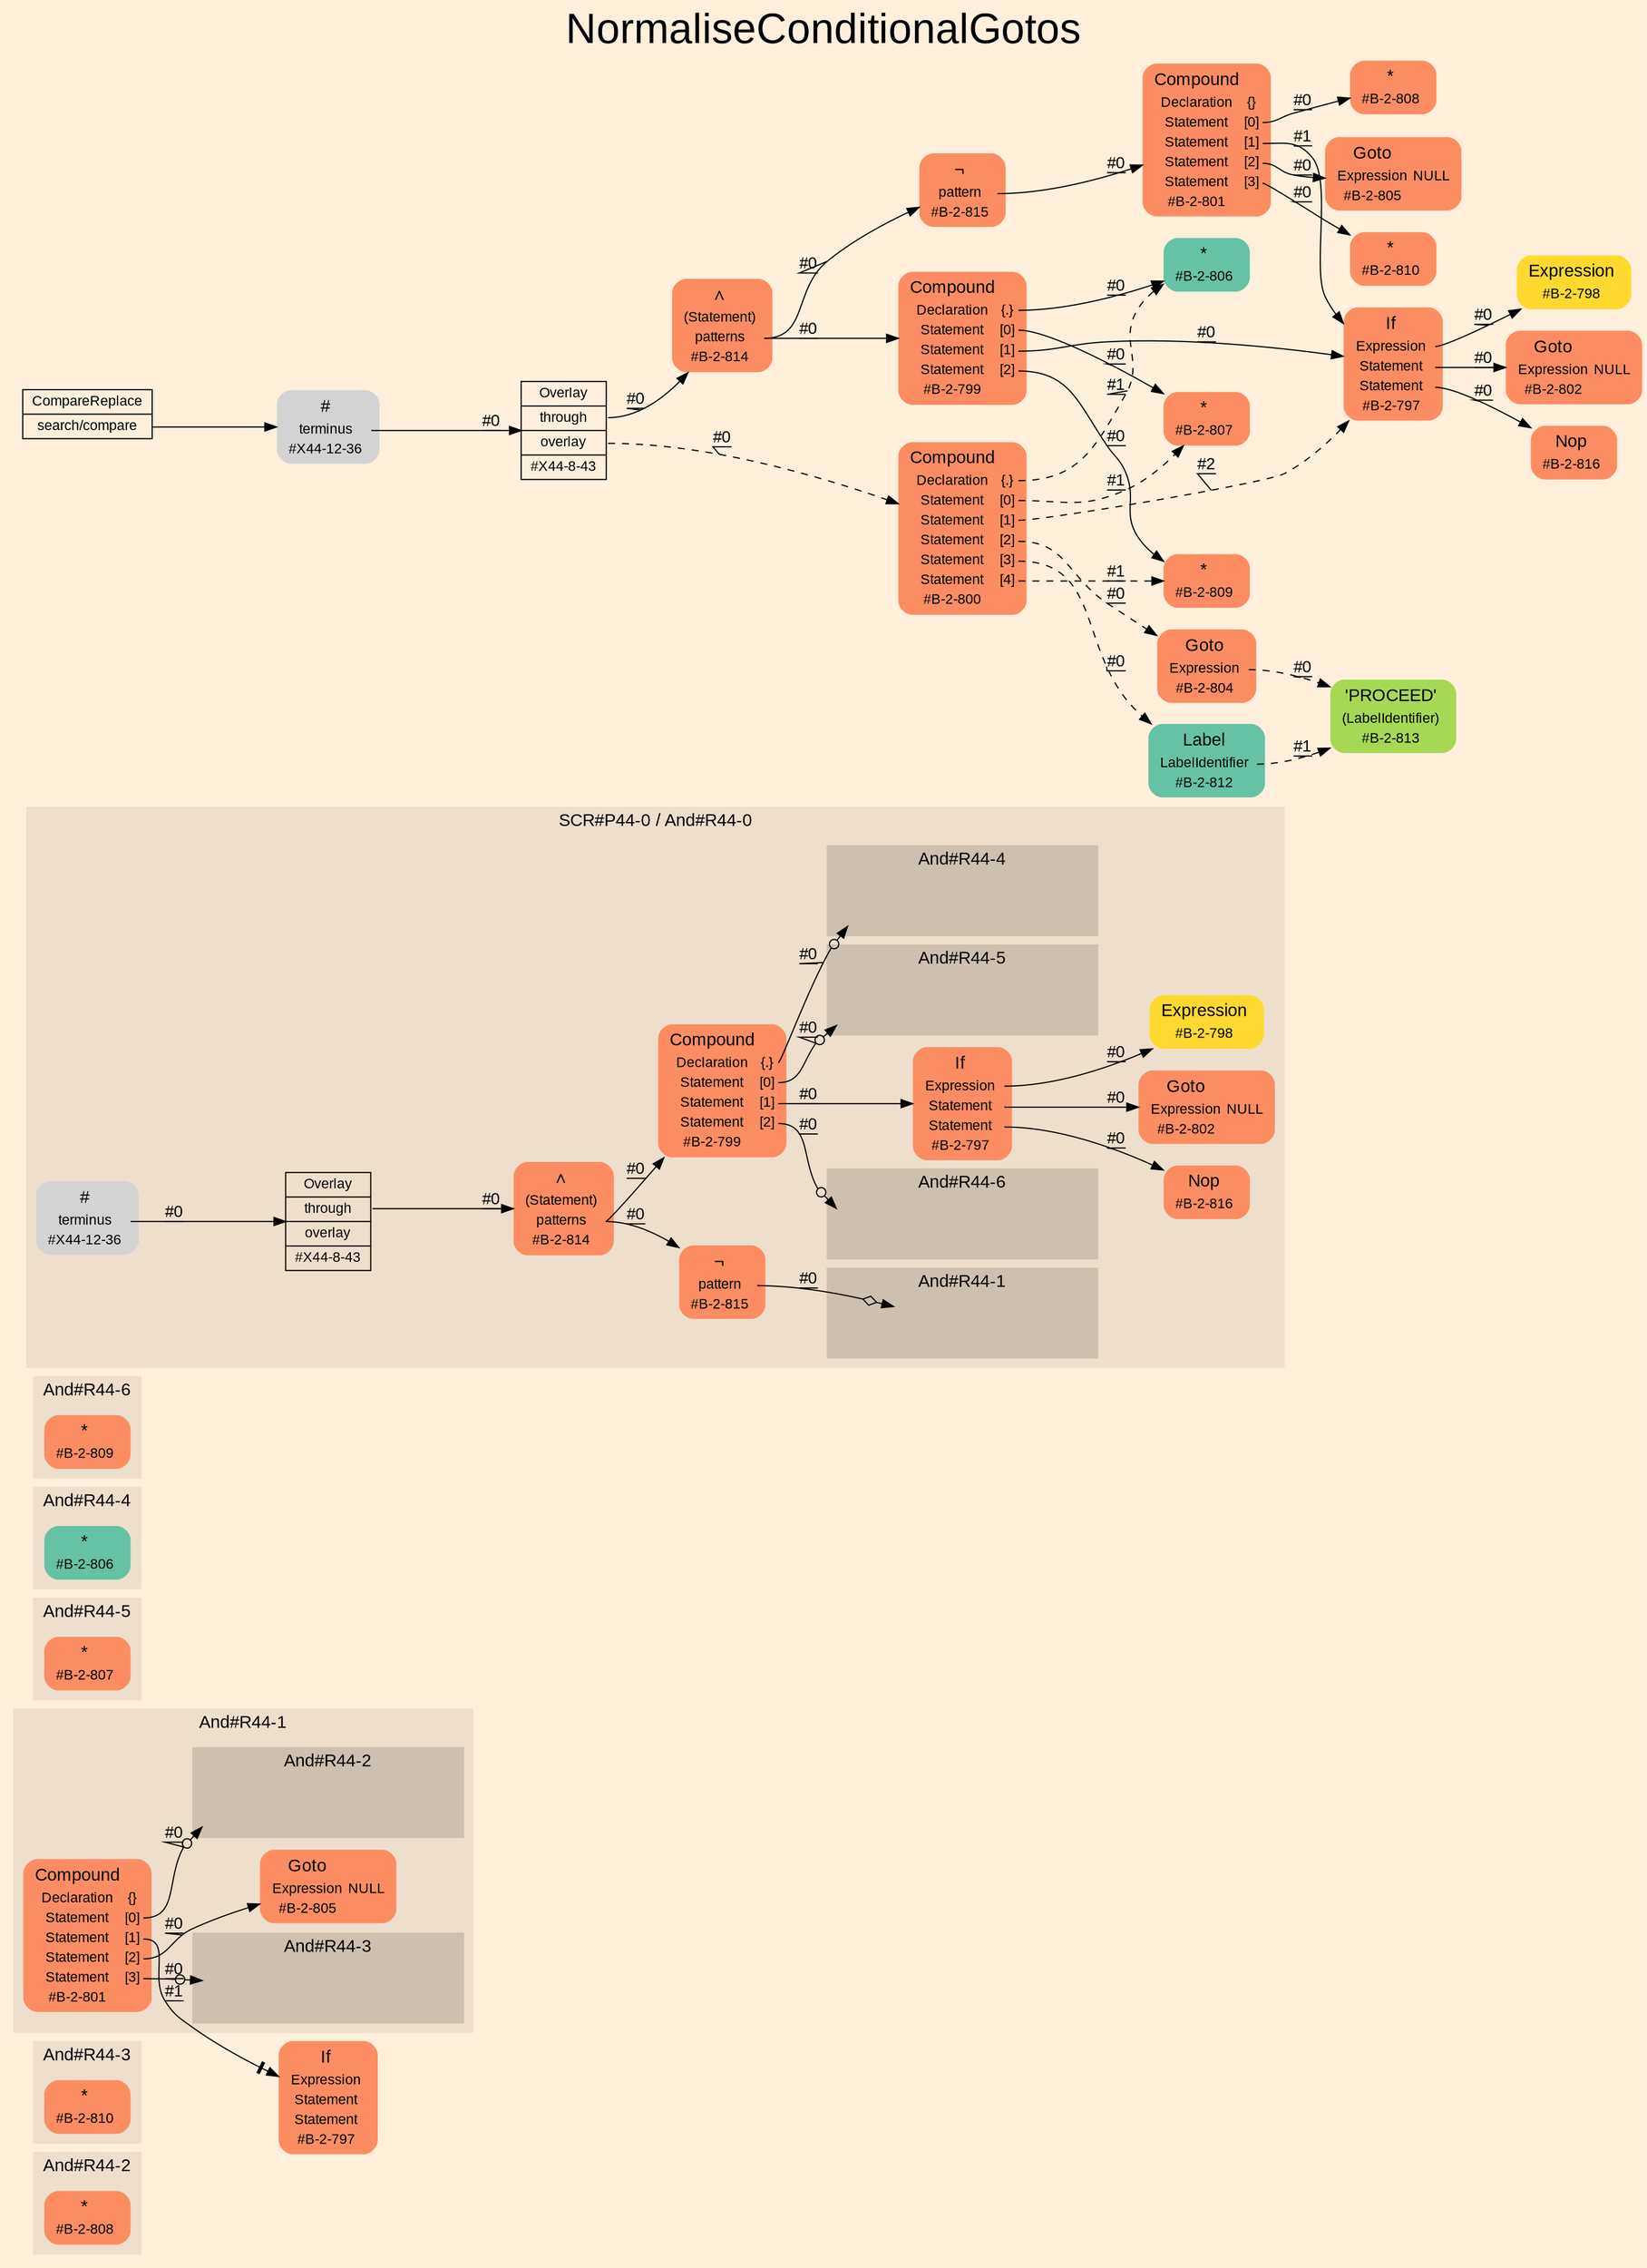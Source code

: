 digraph "NormaliseConditionalGotos" {
label = "NormaliseConditionalGotos"
labelloc = t
fontsize = "36"
graph [
    rankdir = "LR"
    ranksep = 0.3
    bgcolor = antiquewhite1
    color = black
    fontcolor = black
    fontname = "Arial"
];
node [
    fontname = "Arial"
];
edge [
    fontname = "Arial"
];

// -------------------- figure And#R44-2 --------------------
// -------- region And#R44-2 ----------
subgraph "clusterAnd#R44-2" {
    label = "And#R44-2"
    style = "filled"
    color = antiquewhite2
    fontsize = "15"
    "And#R44-2/#B-2-808" [
        // -------- block And#R44-2/#B-2-808 ----------
        shape = "plaintext"
        fillcolor = "/set28/2"
        label = <<TABLE BORDER="0" CELLBORDER="0" CELLSPACING="0">
         <TR><TD><FONT POINT-SIZE="15.0">*</FONT></TD><TD></TD></TR>
         <TR><TD>#B-2-808</TD><TD PORT="port0"></TD></TR>
        </TABLE>>
        style = "rounded,filled"
        fontsize = "12"
    ];
    
}


// -------------------- figure And#R44-3 --------------------
// -------- region And#R44-3 ----------
subgraph "clusterAnd#R44-3" {
    label = "And#R44-3"
    style = "filled"
    color = antiquewhite2
    fontsize = "15"
    "And#R44-3/#B-2-810" [
        // -------- block And#R44-3/#B-2-810 ----------
        shape = "plaintext"
        fillcolor = "/set28/2"
        label = <<TABLE BORDER="0" CELLBORDER="0" CELLSPACING="0">
         <TR><TD><FONT POINT-SIZE="15.0">*</FONT></TD><TD></TD></TR>
         <TR><TD>#B-2-810</TD><TD PORT="port0"></TD></TR>
        </TABLE>>
        style = "rounded,filled"
        fontsize = "12"
    ];
    
}


// -------------------- figure And#R44-1 --------------------
// -------- region And#R44-1 ----------
subgraph "clusterAnd#R44-1" {
    label = "And#R44-1"
    style = "filled"
    color = antiquewhite2
    fontsize = "15"
    "And#R44-1/#B-2-805" [
        // -------- block And#R44-1/#B-2-805 ----------
        shape = "plaintext"
        fillcolor = "/set28/2"
        label = <<TABLE BORDER="0" CELLBORDER="0" CELLSPACING="0">
         <TR><TD><FONT POINT-SIZE="15.0">Goto</FONT></TD><TD></TD></TR>
         <TR><TD>Expression</TD><TD PORT="port0">NULL</TD></TR>
         <TR><TD>#B-2-805</TD><TD PORT="port1"></TD></TR>
        </TABLE>>
        style = "rounded,filled"
        fontsize = "12"
    ];
    
    "And#R44-1/#B-2-801" [
        // -------- block And#R44-1/#B-2-801 ----------
        shape = "plaintext"
        fillcolor = "/set28/2"
        label = <<TABLE BORDER="0" CELLBORDER="0" CELLSPACING="0">
         <TR><TD><FONT POINT-SIZE="15.0">Compound</FONT></TD><TD></TD></TR>
         <TR><TD>Declaration</TD><TD PORT="port0">{}</TD></TR>
         <TR><TD>Statement</TD><TD PORT="port1">[0]</TD></TR>
         <TR><TD>Statement</TD><TD PORT="port2">[1]</TD></TR>
         <TR><TD>Statement</TD><TD PORT="port3">[2]</TD></TR>
         <TR><TD>Statement</TD><TD PORT="port4">[3]</TD></TR>
         <TR><TD>#B-2-801</TD><TD PORT="port5"></TD></TR>
        </TABLE>>
        style = "rounded,filled"
        fontsize = "12"
    ];
    
    // -------- region And#R44-1/And#R44-2 ----------
    subgraph "clusterAnd#R44-1/And#R44-2" {
        label = "And#R44-2"
        style = "filled"
        color = antiquewhite3
        fontsize = "15"
        "And#R44-1/And#R44-2/#B-2-808" [
            // -------- block And#R44-1/And#R44-2/#B-2-808 ----------
            shape = none
            fillcolor = "/set28/2"
            style = "invisible"
        ];
        
    }
    
    // -------- region And#R44-1/And#R44-3 ----------
    subgraph "clusterAnd#R44-1/And#R44-3" {
        label = "And#R44-3"
        style = "filled"
        color = antiquewhite3
        fontsize = "15"
        "And#R44-1/And#R44-3/#B-2-810" [
            // -------- block And#R44-1/And#R44-3/#B-2-810 ----------
            shape = none
            fillcolor = "/set28/2"
            style = "invisible"
        ];
        
    }
    
}

"And#R44-1/#B-2-797" [
    // -------- block And#R44-1/#B-2-797 ----------
    shape = "plaintext"
    fillcolor = "/set28/2"
    label = <<TABLE BORDER="0" CELLBORDER="0" CELLSPACING="0">
     <TR><TD><FONT POINT-SIZE="15.0">If</FONT></TD><TD></TD></TR>
     <TR><TD>Expression</TD><TD PORT="port0"></TD></TR>
     <TR><TD>Statement</TD><TD PORT="port1"></TD></TR>
     <TR><TD>Statement</TD><TD PORT="port2"></TD></TR>
     <TR><TD>#B-2-797</TD><TD PORT="port3"></TD></TR>
    </TABLE>>
    style = "rounded,filled"
    fontsize = "12"
];

"And#R44-1/#B-2-801":port1 -> "And#R44-1/And#R44-2/#B-2-808" [
    arrowhead="normalnoneodot"
    label = "#0"
    decorate = true
    color = black
    fontcolor = black
];

"And#R44-1/#B-2-801":port2 -> "And#R44-1/#B-2-797" [
    arrowhead="normalnonetee"
    label = "#1"
    decorate = true
    color = black
    fontcolor = black
];

"And#R44-1/#B-2-801":port3 -> "And#R44-1/#B-2-805" [
    label = "#0"
    decorate = true
    color = black
    fontcolor = black
];

"And#R44-1/#B-2-801":port4 -> "And#R44-1/And#R44-3/#B-2-810" [
    arrowhead="normalnoneodot"
    label = "#0"
    decorate = true
    color = black
    fontcolor = black
];


// -------------------- figure And#R44-5 --------------------
// -------- region And#R44-5 ----------
subgraph "clusterAnd#R44-5" {
    label = "And#R44-5"
    style = "filled"
    color = antiquewhite2
    fontsize = "15"
    "And#R44-5/#B-2-807" [
        // -------- block And#R44-5/#B-2-807 ----------
        shape = "plaintext"
        fillcolor = "/set28/2"
        label = <<TABLE BORDER="0" CELLBORDER="0" CELLSPACING="0">
         <TR><TD><FONT POINT-SIZE="15.0">*</FONT></TD><TD></TD></TR>
         <TR><TD>#B-2-807</TD><TD PORT="port0"></TD></TR>
        </TABLE>>
        style = "rounded,filled"
        fontsize = "12"
    ];
    
}


// -------------------- figure And#R44-4 --------------------
// -------- region And#R44-4 ----------
subgraph "clusterAnd#R44-4" {
    label = "And#R44-4"
    style = "filled"
    color = antiquewhite2
    fontsize = "15"
    "And#R44-4/#B-2-806" [
        // -------- block And#R44-4/#B-2-806 ----------
        shape = "plaintext"
        fillcolor = "/set28/1"
        label = <<TABLE BORDER="0" CELLBORDER="0" CELLSPACING="0">
         <TR><TD><FONT POINT-SIZE="15.0">*</FONT></TD><TD></TD></TR>
         <TR><TD>#B-2-806</TD><TD PORT="port0"></TD></TR>
        </TABLE>>
        style = "rounded,filled"
        fontsize = "12"
    ];
    
}


// -------------------- figure And#R44-6 --------------------
// -------- region And#R44-6 ----------
subgraph "clusterAnd#R44-6" {
    label = "And#R44-6"
    style = "filled"
    color = antiquewhite2
    fontsize = "15"
    "And#R44-6/#B-2-809" [
        // -------- block And#R44-6/#B-2-809 ----------
        shape = "plaintext"
        fillcolor = "/set28/2"
        label = <<TABLE BORDER="0" CELLBORDER="0" CELLSPACING="0">
         <TR><TD><FONT POINT-SIZE="15.0">*</FONT></TD><TD></TD></TR>
         <TR><TD>#B-2-809</TD><TD PORT="port0"></TD></TR>
        </TABLE>>
        style = "rounded,filled"
        fontsize = "12"
    ];
    
}


// -------------------- figure And#R44-0 --------------------
// -------- region And#R44-0 ----------
subgraph "clusterAnd#R44-0" {
    label = "SCR#P44-0 / And#R44-0"
    style = "filled"
    color = antiquewhite2
    fontsize = "15"
    "And#R44-0/#X44-8-43" [
        // -------- block And#R44-0/#X44-8-43 ----------
        shape = "record"
        fillcolor = antiquewhite2
        label = "<fixed> Overlay | <port0> through | <port1> overlay | <port2> #X44-8-43"
        style = "filled"
        fontsize = "12"
        color = black
        fontcolor = black
    ];
    
    "And#R44-0/#B-2-802" [
        // -------- block And#R44-0/#B-2-802 ----------
        shape = "plaintext"
        fillcolor = "/set28/2"
        label = <<TABLE BORDER="0" CELLBORDER="0" CELLSPACING="0">
         <TR><TD><FONT POINT-SIZE="15.0">Goto</FONT></TD><TD></TD></TR>
         <TR><TD>Expression</TD><TD PORT="port0">NULL</TD></TR>
         <TR><TD>#B-2-802</TD><TD PORT="port1"></TD></TR>
        </TABLE>>
        style = "rounded,filled"
        fontsize = "12"
    ];
    
    "And#R44-0/#B-2-815" [
        // -------- block And#R44-0/#B-2-815 ----------
        shape = "plaintext"
        fillcolor = "/set28/2"
        label = <<TABLE BORDER="0" CELLBORDER="0" CELLSPACING="0">
         <TR><TD><FONT POINT-SIZE="15.0">¬</FONT></TD><TD></TD></TR>
         <TR><TD>pattern</TD><TD PORT="port0"></TD></TR>
         <TR><TD>#B-2-815</TD><TD PORT="port1"></TD></TR>
        </TABLE>>
        style = "rounded,filled"
        fontsize = "12"
    ];
    
    "And#R44-0/#B-2-797" [
        // -------- block And#R44-0/#B-2-797 ----------
        shape = "plaintext"
        fillcolor = "/set28/2"
        label = <<TABLE BORDER="0" CELLBORDER="0" CELLSPACING="0">
         <TR><TD><FONT POINT-SIZE="15.0">If</FONT></TD><TD></TD></TR>
         <TR><TD>Expression</TD><TD PORT="port0"></TD></TR>
         <TR><TD>Statement</TD><TD PORT="port1"></TD></TR>
         <TR><TD>Statement</TD><TD PORT="port2"></TD></TR>
         <TR><TD>#B-2-797</TD><TD PORT="port3"></TD></TR>
        </TABLE>>
        style = "rounded,filled"
        fontsize = "12"
    ];
    
    "And#R44-0/#B-2-798" [
        // -------- block And#R44-0/#B-2-798 ----------
        shape = "plaintext"
        fillcolor = "/set28/6"
        label = <<TABLE BORDER="0" CELLBORDER="0" CELLSPACING="0">
         <TR><TD><FONT POINT-SIZE="15.0">Expression</FONT></TD><TD></TD></TR>
         <TR><TD>#B-2-798</TD><TD PORT="port0"></TD></TR>
        </TABLE>>
        style = "rounded,filled"
        fontsize = "12"
    ];
    
    "And#R44-0/#B-2-799" [
        // -------- block And#R44-0/#B-2-799 ----------
        shape = "plaintext"
        fillcolor = "/set28/2"
        label = <<TABLE BORDER="0" CELLBORDER="0" CELLSPACING="0">
         <TR><TD><FONT POINT-SIZE="15.0">Compound</FONT></TD><TD></TD></TR>
         <TR><TD>Declaration</TD><TD PORT="port0">{.}</TD></TR>
         <TR><TD>Statement</TD><TD PORT="port1">[0]</TD></TR>
         <TR><TD>Statement</TD><TD PORT="port2">[1]</TD></TR>
         <TR><TD>Statement</TD><TD PORT="port3">[2]</TD></TR>
         <TR><TD>#B-2-799</TD><TD PORT="port4"></TD></TR>
        </TABLE>>
        style = "rounded,filled"
        fontsize = "12"
    ];
    
    "And#R44-0/#X44-12-36" [
        // -------- block And#R44-0/#X44-12-36 ----------
        shape = "plaintext"
        label = <<TABLE BORDER="0" CELLBORDER="0" CELLSPACING="0">
         <TR><TD><FONT POINT-SIZE="15.0">#</FONT></TD><TD></TD></TR>
         <TR><TD>terminus</TD><TD PORT="port0"></TD></TR>
         <TR><TD>#X44-12-36</TD><TD PORT="port1"></TD></TR>
        </TABLE>>
        style = "rounded,filled"
        fontsize = "12"
    ];
    
    "And#R44-0/#B-2-814" [
        // -------- block And#R44-0/#B-2-814 ----------
        shape = "plaintext"
        fillcolor = "/set28/2"
        label = <<TABLE BORDER="0" CELLBORDER="0" CELLSPACING="0">
         <TR><TD><FONT POINT-SIZE="15.0">∧</FONT></TD><TD></TD></TR>
         <TR><TD>(Statement)</TD><TD PORT="port0"></TD></TR>
         <TR><TD>patterns</TD><TD PORT="port1"></TD></TR>
         <TR><TD>#B-2-814</TD><TD PORT="port2"></TD></TR>
        </TABLE>>
        style = "rounded,filled"
        fontsize = "12"
    ];
    
    "And#R44-0/#B-2-816" [
        // -------- block And#R44-0/#B-2-816 ----------
        shape = "plaintext"
        fillcolor = "/set28/2"
        label = <<TABLE BORDER="0" CELLBORDER="0" CELLSPACING="0">
         <TR><TD><FONT POINT-SIZE="15.0">Nop</FONT></TD><TD></TD></TR>
         <TR><TD>#B-2-816</TD><TD PORT="port0"></TD></TR>
        </TABLE>>
        style = "rounded,filled"
        fontsize = "12"
    ];
    
    // -------- region And#R44-0/And#R44-1 ----------
    subgraph "clusterAnd#R44-0/And#R44-1" {
        label = "And#R44-1"
        style = "filled"
        color = antiquewhite3
        fontsize = "15"
        "And#R44-0/And#R44-1/#B-2-801" [
            // -------- block And#R44-0/And#R44-1/#B-2-801 ----------
            shape = none
            fillcolor = "/set28/2"
            style = "invisible"
        ];
        
    }
    
    // -------- region And#R44-0/And#R44-4 ----------
    subgraph "clusterAnd#R44-0/And#R44-4" {
        label = "And#R44-4"
        style = "filled"
        color = antiquewhite3
        fontsize = "15"
        "And#R44-0/And#R44-4/#B-2-806" [
            // -------- block And#R44-0/And#R44-4/#B-2-806 ----------
            shape = none
            fillcolor = "/set28/1"
            style = "invisible"
        ];
        
    }
    
    // -------- region And#R44-0/And#R44-5 ----------
    subgraph "clusterAnd#R44-0/And#R44-5" {
        label = "And#R44-5"
        style = "filled"
        color = antiquewhite3
        fontsize = "15"
        "And#R44-0/And#R44-5/#B-2-807" [
            // -------- block And#R44-0/And#R44-5/#B-2-807 ----------
            shape = none
            fillcolor = "/set28/2"
            style = "invisible"
        ];
        
    }
    
    // -------- region And#R44-0/And#R44-6 ----------
    subgraph "clusterAnd#R44-0/And#R44-6" {
        label = "And#R44-6"
        style = "filled"
        color = antiquewhite3
        fontsize = "15"
        "And#R44-0/And#R44-6/#B-2-809" [
            // -------- block And#R44-0/And#R44-6/#B-2-809 ----------
            shape = none
            fillcolor = "/set28/2"
            style = "invisible"
        ];
        
    }
    
}

"And#R44-0/#X44-8-43":port0 -> "And#R44-0/#B-2-814" [
    label = "#0"
    decorate = true
    color = black
    fontcolor = black
];

"And#R44-0/#B-2-815":port0 -> "And#R44-0/And#R44-1/#B-2-801" [
    arrowhead="normalnoneodiamond"
    label = "#0"
    decorate = true
    color = black
    fontcolor = black
];

"And#R44-0/#B-2-797":port0 -> "And#R44-0/#B-2-798" [
    label = "#0"
    decorate = true
    color = black
    fontcolor = black
];

"And#R44-0/#B-2-797":port1 -> "And#R44-0/#B-2-802" [
    label = "#0"
    decorate = true
    color = black
    fontcolor = black
];

"And#R44-0/#B-2-797":port2 -> "And#R44-0/#B-2-816" [
    label = "#0"
    decorate = true
    color = black
    fontcolor = black
];

"And#R44-0/#B-2-799":port0 -> "And#R44-0/And#R44-4/#B-2-806" [
    arrowhead="normalnoneodot"
    label = "#0"
    decorate = true
    color = black
    fontcolor = black
];

"And#R44-0/#B-2-799":port1 -> "And#R44-0/And#R44-5/#B-2-807" [
    arrowhead="normalnoneodot"
    label = "#0"
    decorate = true
    color = black
    fontcolor = black
];

"And#R44-0/#B-2-799":port2 -> "And#R44-0/#B-2-797" [
    label = "#0"
    decorate = true
    color = black
    fontcolor = black
];

"And#R44-0/#B-2-799":port3 -> "And#R44-0/And#R44-6/#B-2-809" [
    arrowhead="normalnoneodot"
    label = "#0"
    decorate = true
    color = black
    fontcolor = black
];

"And#R44-0/#X44-12-36":port0 -> "And#R44-0/#X44-8-43" [
    label = "#0"
    decorate = true
    color = black
    fontcolor = black
];

"And#R44-0/#B-2-814":port1 -> "And#R44-0/#B-2-799" [
    label = "#0"
    decorate = true
    color = black
    fontcolor = black
];

"And#R44-0/#B-2-814":port1 -> "And#R44-0/#B-2-815" [
    label = "#0"
    decorate = true
    color = black
    fontcolor = black
];


// -------------------- transformation figure --------------------
"CR#X44-10-44" [
    // -------- block CR#X44-10-44 ----------
    shape = "record"
    fillcolor = antiquewhite1
    label = "<fixed> CompareReplace | <port0> search/compare"
    style = "filled"
    fontsize = "12"
    color = black
    fontcolor = black
];

"#X44-12-36" [
    // -------- block #X44-12-36 ----------
    shape = "plaintext"
    label = <<TABLE BORDER="0" CELLBORDER="0" CELLSPACING="0">
     <TR><TD><FONT POINT-SIZE="15.0">#</FONT></TD><TD></TD></TR>
     <TR><TD>terminus</TD><TD PORT="port0"></TD></TR>
     <TR><TD>#X44-12-36</TD><TD PORT="port1"></TD></TR>
    </TABLE>>
    style = "rounded,filled"
    fontsize = "12"
];

"#X44-8-43" [
    // -------- block #X44-8-43 ----------
    shape = "record"
    fillcolor = antiquewhite1
    label = "<fixed> Overlay | <port0> through | <port1> overlay | <port2> #X44-8-43"
    style = "filled"
    fontsize = "12"
    color = black
    fontcolor = black
];

"#B-2-814" [
    // -------- block #B-2-814 ----------
    shape = "plaintext"
    fillcolor = "/set28/2"
    label = <<TABLE BORDER="0" CELLBORDER="0" CELLSPACING="0">
     <TR><TD><FONT POINT-SIZE="15.0">∧</FONT></TD><TD></TD></TR>
     <TR><TD>(Statement)</TD><TD PORT="port0"></TD></TR>
     <TR><TD>patterns</TD><TD PORT="port1"></TD></TR>
     <TR><TD>#B-2-814</TD><TD PORT="port2"></TD></TR>
    </TABLE>>
    style = "rounded,filled"
    fontsize = "12"
];

"#B-2-799" [
    // -------- block #B-2-799 ----------
    shape = "plaintext"
    fillcolor = "/set28/2"
    label = <<TABLE BORDER="0" CELLBORDER="0" CELLSPACING="0">
     <TR><TD><FONT POINT-SIZE="15.0">Compound</FONT></TD><TD></TD></TR>
     <TR><TD>Declaration</TD><TD PORT="port0">{.}</TD></TR>
     <TR><TD>Statement</TD><TD PORT="port1">[0]</TD></TR>
     <TR><TD>Statement</TD><TD PORT="port2">[1]</TD></TR>
     <TR><TD>Statement</TD><TD PORT="port3">[2]</TD></TR>
     <TR><TD>#B-2-799</TD><TD PORT="port4"></TD></TR>
    </TABLE>>
    style = "rounded,filled"
    fontsize = "12"
];

"#B-2-806" [
    // -------- block #B-2-806 ----------
    shape = "plaintext"
    fillcolor = "/set28/1"
    label = <<TABLE BORDER="0" CELLBORDER="0" CELLSPACING="0">
     <TR><TD><FONT POINT-SIZE="15.0">*</FONT></TD><TD></TD></TR>
     <TR><TD>#B-2-806</TD><TD PORT="port0"></TD></TR>
    </TABLE>>
    style = "rounded,filled"
    fontsize = "12"
];

"#B-2-807" [
    // -------- block #B-2-807 ----------
    shape = "plaintext"
    fillcolor = "/set28/2"
    label = <<TABLE BORDER="0" CELLBORDER="0" CELLSPACING="0">
     <TR><TD><FONT POINT-SIZE="15.0">*</FONT></TD><TD></TD></TR>
     <TR><TD>#B-2-807</TD><TD PORT="port0"></TD></TR>
    </TABLE>>
    style = "rounded,filled"
    fontsize = "12"
];

"#B-2-797" [
    // -------- block #B-2-797 ----------
    shape = "plaintext"
    fillcolor = "/set28/2"
    label = <<TABLE BORDER="0" CELLBORDER="0" CELLSPACING="0">
     <TR><TD><FONT POINT-SIZE="15.0">If</FONT></TD><TD></TD></TR>
     <TR><TD>Expression</TD><TD PORT="port0"></TD></TR>
     <TR><TD>Statement</TD><TD PORT="port1"></TD></TR>
     <TR><TD>Statement</TD><TD PORT="port2"></TD></TR>
     <TR><TD>#B-2-797</TD><TD PORT="port3"></TD></TR>
    </TABLE>>
    style = "rounded,filled"
    fontsize = "12"
];

"#B-2-798" [
    // -------- block #B-2-798 ----------
    shape = "plaintext"
    fillcolor = "/set28/6"
    label = <<TABLE BORDER="0" CELLBORDER="0" CELLSPACING="0">
     <TR><TD><FONT POINT-SIZE="15.0">Expression</FONT></TD><TD></TD></TR>
     <TR><TD>#B-2-798</TD><TD PORT="port0"></TD></TR>
    </TABLE>>
    style = "rounded,filled"
    fontsize = "12"
];

"#B-2-802" [
    // -------- block #B-2-802 ----------
    shape = "plaintext"
    fillcolor = "/set28/2"
    label = <<TABLE BORDER="0" CELLBORDER="0" CELLSPACING="0">
     <TR><TD><FONT POINT-SIZE="15.0">Goto</FONT></TD><TD></TD></TR>
     <TR><TD>Expression</TD><TD PORT="port0">NULL</TD></TR>
     <TR><TD>#B-2-802</TD><TD PORT="port1"></TD></TR>
    </TABLE>>
    style = "rounded,filled"
    fontsize = "12"
];

"#B-2-816" [
    // -------- block #B-2-816 ----------
    shape = "plaintext"
    fillcolor = "/set28/2"
    label = <<TABLE BORDER="0" CELLBORDER="0" CELLSPACING="0">
     <TR><TD><FONT POINT-SIZE="15.0">Nop</FONT></TD><TD></TD></TR>
     <TR><TD>#B-2-816</TD><TD PORT="port0"></TD></TR>
    </TABLE>>
    style = "rounded,filled"
    fontsize = "12"
];

"#B-2-809" [
    // -------- block #B-2-809 ----------
    shape = "plaintext"
    fillcolor = "/set28/2"
    label = <<TABLE BORDER="0" CELLBORDER="0" CELLSPACING="0">
     <TR><TD><FONT POINT-SIZE="15.0">*</FONT></TD><TD></TD></TR>
     <TR><TD>#B-2-809</TD><TD PORT="port0"></TD></TR>
    </TABLE>>
    style = "rounded,filled"
    fontsize = "12"
];

"#B-2-815" [
    // -------- block #B-2-815 ----------
    shape = "plaintext"
    fillcolor = "/set28/2"
    label = <<TABLE BORDER="0" CELLBORDER="0" CELLSPACING="0">
     <TR><TD><FONT POINT-SIZE="15.0">¬</FONT></TD><TD></TD></TR>
     <TR><TD>pattern</TD><TD PORT="port0"></TD></TR>
     <TR><TD>#B-2-815</TD><TD PORT="port1"></TD></TR>
    </TABLE>>
    style = "rounded,filled"
    fontsize = "12"
];

"#B-2-801" [
    // -------- block #B-2-801 ----------
    shape = "plaintext"
    fillcolor = "/set28/2"
    label = <<TABLE BORDER="0" CELLBORDER="0" CELLSPACING="0">
     <TR><TD><FONT POINT-SIZE="15.0">Compound</FONT></TD><TD></TD></TR>
     <TR><TD>Declaration</TD><TD PORT="port0">{}</TD></TR>
     <TR><TD>Statement</TD><TD PORT="port1">[0]</TD></TR>
     <TR><TD>Statement</TD><TD PORT="port2">[1]</TD></TR>
     <TR><TD>Statement</TD><TD PORT="port3">[2]</TD></TR>
     <TR><TD>Statement</TD><TD PORT="port4">[3]</TD></TR>
     <TR><TD>#B-2-801</TD><TD PORT="port5"></TD></TR>
    </TABLE>>
    style = "rounded,filled"
    fontsize = "12"
];

"#B-2-808" [
    // -------- block #B-2-808 ----------
    shape = "plaintext"
    fillcolor = "/set28/2"
    label = <<TABLE BORDER="0" CELLBORDER="0" CELLSPACING="0">
     <TR><TD><FONT POINT-SIZE="15.0">*</FONT></TD><TD></TD></TR>
     <TR><TD>#B-2-808</TD><TD PORT="port0"></TD></TR>
    </TABLE>>
    style = "rounded,filled"
    fontsize = "12"
];

"#B-2-805" [
    // -------- block #B-2-805 ----------
    shape = "plaintext"
    fillcolor = "/set28/2"
    label = <<TABLE BORDER="0" CELLBORDER="0" CELLSPACING="0">
     <TR><TD><FONT POINT-SIZE="15.0">Goto</FONT></TD><TD></TD></TR>
     <TR><TD>Expression</TD><TD PORT="port0">NULL</TD></TR>
     <TR><TD>#B-2-805</TD><TD PORT="port1"></TD></TR>
    </TABLE>>
    style = "rounded,filled"
    fontsize = "12"
];

"#B-2-810" [
    // -------- block #B-2-810 ----------
    shape = "plaintext"
    fillcolor = "/set28/2"
    label = <<TABLE BORDER="0" CELLBORDER="0" CELLSPACING="0">
     <TR><TD><FONT POINT-SIZE="15.0">*</FONT></TD><TD></TD></TR>
     <TR><TD>#B-2-810</TD><TD PORT="port0"></TD></TR>
    </TABLE>>
    style = "rounded,filled"
    fontsize = "12"
];

"#B-2-800" [
    // -------- block #B-2-800 ----------
    shape = "plaintext"
    fillcolor = "/set28/2"
    label = <<TABLE BORDER="0" CELLBORDER="0" CELLSPACING="0">
     <TR><TD><FONT POINT-SIZE="15.0">Compound</FONT></TD><TD></TD></TR>
     <TR><TD>Declaration</TD><TD PORT="port0">{.}</TD></TR>
     <TR><TD>Statement</TD><TD PORT="port1">[0]</TD></TR>
     <TR><TD>Statement</TD><TD PORT="port2">[1]</TD></TR>
     <TR><TD>Statement</TD><TD PORT="port3">[2]</TD></TR>
     <TR><TD>Statement</TD><TD PORT="port4">[3]</TD></TR>
     <TR><TD>Statement</TD><TD PORT="port5">[4]</TD></TR>
     <TR><TD>#B-2-800</TD><TD PORT="port6"></TD></TR>
    </TABLE>>
    style = "rounded,filled"
    fontsize = "12"
];

"#B-2-804" [
    // -------- block #B-2-804 ----------
    shape = "plaintext"
    fillcolor = "/set28/2"
    label = <<TABLE BORDER="0" CELLBORDER="0" CELLSPACING="0">
     <TR><TD><FONT POINT-SIZE="15.0">Goto</FONT></TD><TD></TD></TR>
     <TR><TD>Expression</TD><TD PORT="port0"></TD></TR>
     <TR><TD>#B-2-804</TD><TD PORT="port1"></TD></TR>
    </TABLE>>
    style = "rounded,filled"
    fontsize = "12"
];

"#B-2-813" [
    // -------- block #B-2-813 ----------
    shape = "plaintext"
    fillcolor = "/set28/5"
    label = <<TABLE BORDER="0" CELLBORDER="0" CELLSPACING="0">
     <TR><TD><FONT POINT-SIZE="15.0">'PROCEED'</FONT></TD><TD></TD></TR>
     <TR><TD>(LabelIdentifier)</TD><TD PORT="port0"></TD></TR>
     <TR><TD>#B-2-813</TD><TD PORT="port1"></TD></TR>
    </TABLE>>
    style = "rounded,filled"
    fontsize = "12"
];

"#B-2-812" [
    // -------- block #B-2-812 ----------
    shape = "plaintext"
    fillcolor = "/set28/1"
    label = <<TABLE BORDER="0" CELLBORDER="0" CELLSPACING="0">
     <TR><TD><FONT POINT-SIZE="15.0">Label</FONT></TD><TD></TD></TR>
     <TR><TD>LabelIdentifier</TD><TD PORT="port0"></TD></TR>
     <TR><TD>#B-2-812</TD><TD PORT="port1"></TD></TR>
    </TABLE>>
    style = "rounded,filled"
    fontsize = "12"
];

"CR#X44-10-44":port0 -> "#X44-12-36" [
    label = ""
    decorate = true
    color = black
    fontcolor = black
];

"#X44-12-36":port0 -> "#X44-8-43" [
    label = "#0"
    decorate = true
    color = black
    fontcolor = black
];

"#X44-8-43":port0 -> "#B-2-814" [
    label = "#0"
    decorate = true
    color = black
    fontcolor = black
];

"#X44-8-43":port1 -> "#B-2-800" [
    style="dashed"
    label = "#0"
    decorate = true
    color = black
    fontcolor = black
];

"#B-2-814":port1 -> "#B-2-799" [
    label = "#0"
    decorate = true
    color = black
    fontcolor = black
];

"#B-2-814":port1 -> "#B-2-815" [
    label = "#0"
    decorate = true
    color = black
    fontcolor = black
];

"#B-2-799":port0 -> "#B-2-806" [
    label = "#0"
    decorate = true
    color = black
    fontcolor = black
];

"#B-2-799":port1 -> "#B-2-807" [
    label = "#0"
    decorate = true
    color = black
    fontcolor = black
];

"#B-2-799":port2 -> "#B-2-797" [
    label = "#0"
    decorate = true
    color = black
    fontcolor = black
];

"#B-2-799":port3 -> "#B-2-809" [
    label = "#0"
    decorate = true
    color = black
    fontcolor = black
];

"#B-2-797":port0 -> "#B-2-798" [
    label = "#0"
    decorate = true
    color = black
    fontcolor = black
];

"#B-2-797":port1 -> "#B-2-802" [
    label = "#0"
    decorate = true
    color = black
    fontcolor = black
];

"#B-2-797":port2 -> "#B-2-816" [
    label = "#0"
    decorate = true
    color = black
    fontcolor = black
];

"#B-2-815":port0 -> "#B-2-801" [
    label = "#0"
    decorate = true
    color = black
    fontcolor = black
];

"#B-2-801":port1 -> "#B-2-808" [
    label = "#0"
    decorate = true
    color = black
    fontcolor = black
];

"#B-2-801":port2 -> "#B-2-797" [
    label = "#1"
    decorate = true
    color = black
    fontcolor = black
];

"#B-2-801":port3 -> "#B-2-805" [
    label = "#0"
    decorate = true
    color = black
    fontcolor = black
];

"#B-2-801":port4 -> "#B-2-810" [
    label = "#0"
    decorate = true
    color = black
    fontcolor = black
];

"#B-2-800":port0 -> "#B-2-806" [
    style="dashed"
    label = "#1"
    decorate = true
    color = black
    fontcolor = black
];

"#B-2-800":port1 -> "#B-2-807" [
    style="dashed"
    label = "#1"
    decorate = true
    color = black
    fontcolor = black
];

"#B-2-800":port2 -> "#B-2-797" [
    style="dashed"
    label = "#2"
    decorate = true
    color = black
    fontcolor = black
];

"#B-2-800":port3 -> "#B-2-804" [
    style="dashed"
    label = "#0"
    decorate = true
    color = black
    fontcolor = black
];

"#B-2-800":port4 -> "#B-2-812" [
    style="dashed"
    label = "#0"
    decorate = true
    color = black
    fontcolor = black
];

"#B-2-800":port5 -> "#B-2-809" [
    style="dashed"
    label = "#1"
    decorate = true
    color = black
    fontcolor = black
];

"#B-2-804":port0 -> "#B-2-813" [
    style="dashed"
    label = "#0"
    decorate = true
    color = black
    fontcolor = black
];

"#B-2-812":port0 -> "#B-2-813" [
    style="dashed"
    label = "#1"
    decorate = true
    color = black
    fontcolor = black
];


}
